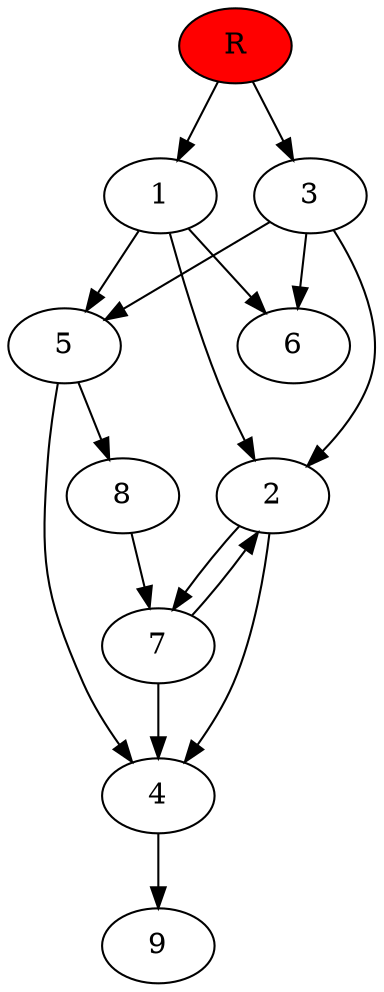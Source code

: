 digraph prb30029 {
	1
	2
	3
	4
	5
	6
	7
	8
	R [fillcolor="#ff0000" style=filled]
	1 -> 2
	1 -> 5
	1 -> 6
	2 -> 4
	2 -> 7
	3 -> 2
	3 -> 5
	3 -> 6
	4 -> 9
	5 -> 4
	5 -> 8
	7 -> 2
	7 -> 4
	8 -> 7
	R -> 1
	R -> 3
}
